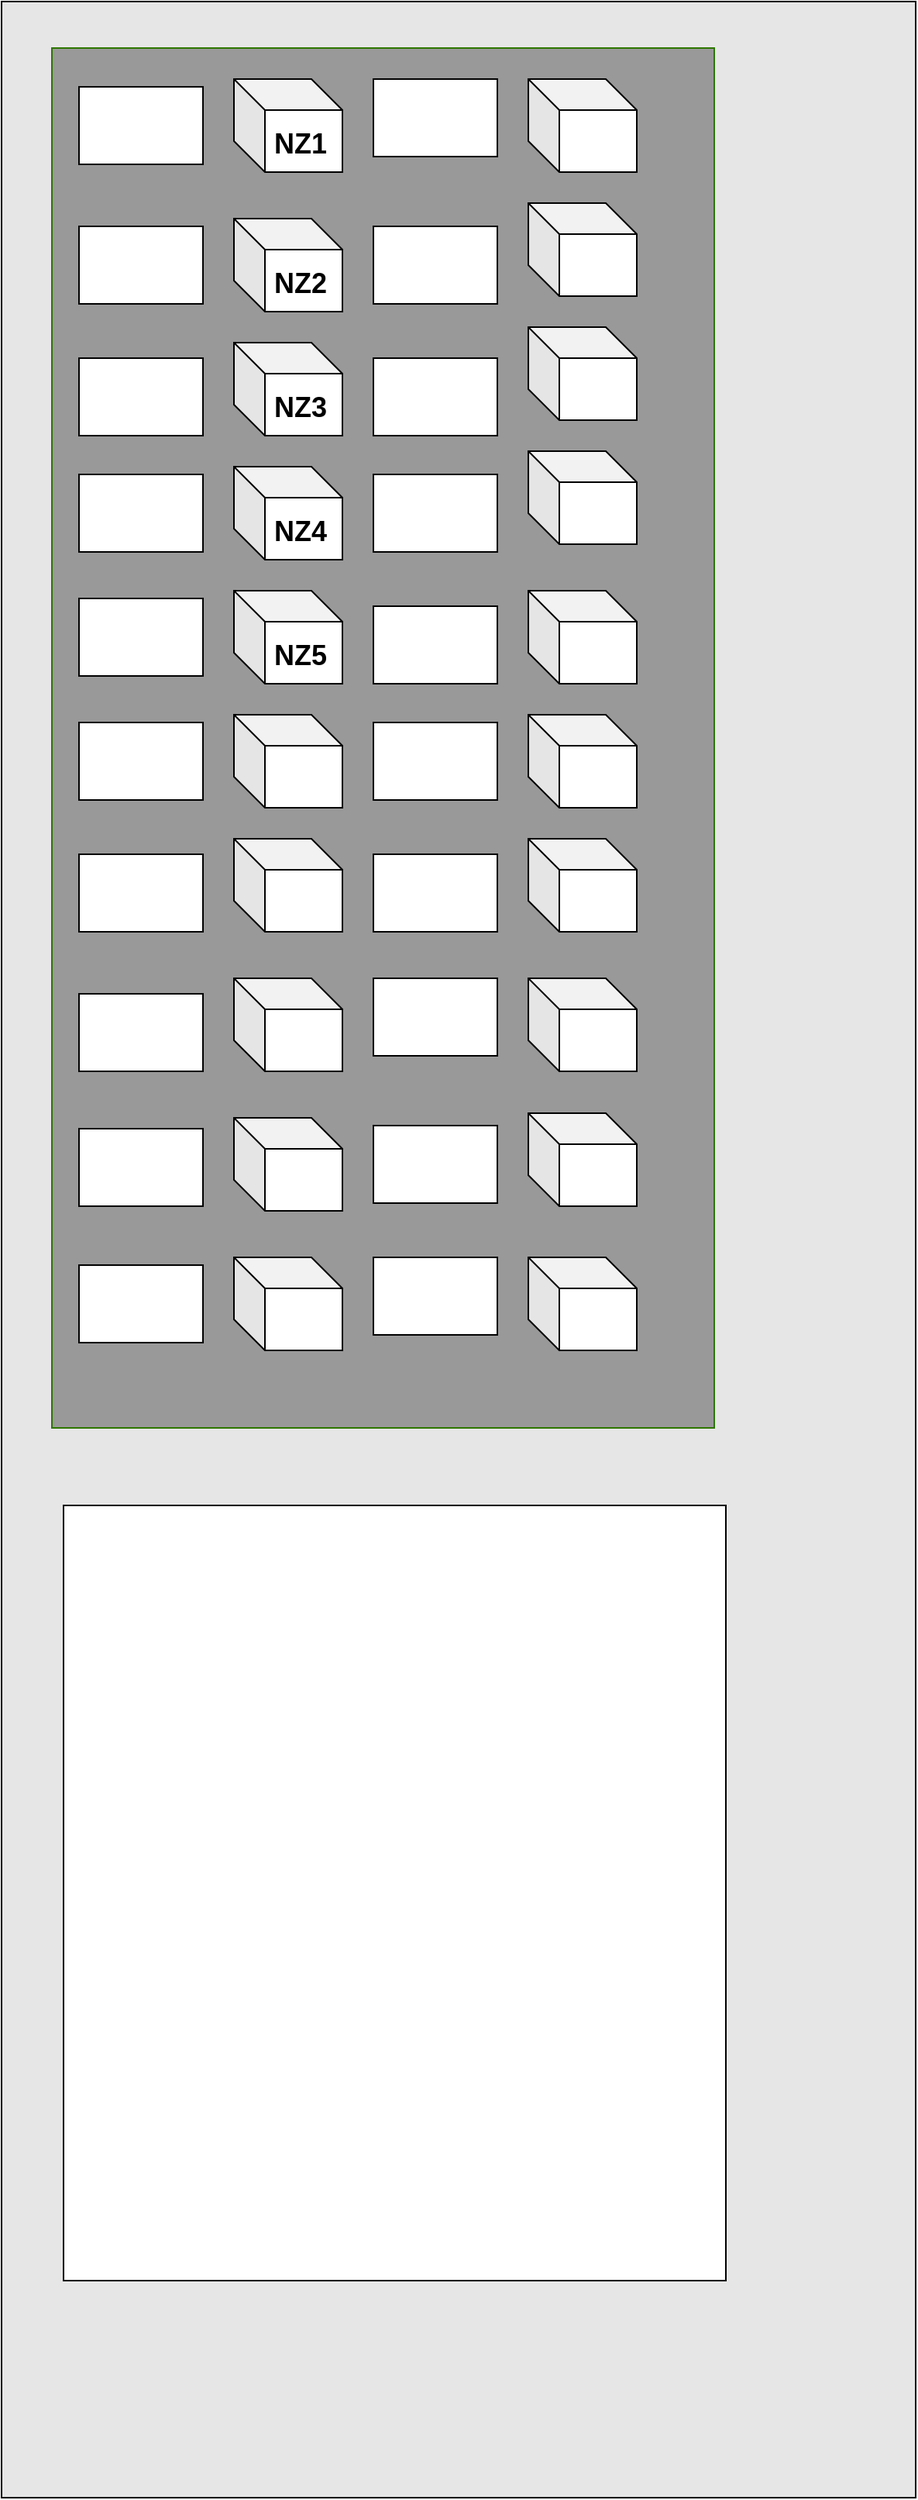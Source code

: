 <mxfile version="23.0.2" type="github">
  <diagram name="Page-1" id="a5WK_7i3G-UO_9n8uhxj">
    <mxGraphModel dx="1539" dy="886" grid="1" gridSize="10" guides="1" tooltips="1" connect="1" arrows="1" fold="1" page="1" pageScale="1" pageWidth="1169" pageHeight="827" math="0" shadow="0">
      <root>
        <mxCell id="0" />
        <mxCell id="1" parent="0" />
        <mxCell id="yenr2QHa6FFmZVCC8qa_-1" value="" style="rounded=0;whiteSpace=wrap;html=1;fontStyle=1;fillColor=#E6E6E6;" vertex="1" parent="1">
          <mxGeometry x="50" y="50" width="590" height="1610" as="geometry" />
        </mxCell>
        <mxCell id="yenr2QHa6FFmZVCC8qa_-2" value="" style="rounded=0;whiteSpace=wrap;html=1;fontStyle=1;fillColor=#999999;fontColor=#ffffff;strokeColor=#2D7600;" vertex="1" parent="1">
          <mxGeometry x="82.5" y="80" width="427.5" height="890" as="geometry" />
        </mxCell>
        <mxCell id="yenr2QHa6FFmZVCC8qa_-3" value="" style="rounded=0;whiteSpace=wrap;html=1;fontStyle=1" vertex="1" parent="1">
          <mxGeometry x="90" y="1020" width="427.5" height="500" as="geometry" />
        </mxCell>
        <mxCell id="yenr2QHa6FFmZVCC8qa_-10" value="" style="shape=cube;whiteSpace=wrap;html=1;boundedLbl=1;backgroundOutline=1;darkOpacity=0.05;darkOpacity2=0.1;fontStyle=1" vertex="1" parent="1">
          <mxGeometry x="390" y="100" width="70" height="60" as="geometry" />
        </mxCell>
        <mxCell id="yenr2QHa6FFmZVCC8qa_-11" value="" style="shape=cube;whiteSpace=wrap;html=1;boundedLbl=1;backgroundOutline=1;darkOpacity=0.05;darkOpacity2=0.1;fontStyle=1" vertex="1" parent="1">
          <mxGeometry x="390" y="340" width="70" height="60" as="geometry" />
        </mxCell>
        <mxCell id="yenr2QHa6FFmZVCC8qa_-12" value="" style="shape=cube;whiteSpace=wrap;html=1;boundedLbl=1;backgroundOutline=1;darkOpacity=0.05;darkOpacity2=0.1;fontStyle=1" vertex="1" parent="1">
          <mxGeometry x="390" y="260" width="70" height="60" as="geometry" />
        </mxCell>
        <mxCell id="yenr2QHa6FFmZVCC8qa_-13" value="" style="shape=cube;whiteSpace=wrap;html=1;boundedLbl=1;backgroundOutline=1;darkOpacity=0.05;darkOpacity2=0.1;fontStyle=1" vertex="1" parent="1">
          <mxGeometry x="390" y="180" width="70" height="60" as="geometry" />
        </mxCell>
        <mxCell id="yenr2QHa6FFmZVCC8qa_-15" value="" style="shape=cube;whiteSpace=wrap;html=1;boundedLbl=1;backgroundOutline=1;darkOpacity=0.05;darkOpacity2=0.1;fontStyle=1" vertex="1" parent="1">
          <mxGeometry x="200" y="190" width="70" height="60" as="geometry" />
        </mxCell>
        <mxCell id="yenr2QHa6FFmZVCC8qa_-16" value="" style="shape=cube;whiteSpace=wrap;html=1;boundedLbl=1;backgroundOutline=1;darkOpacity=0.05;darkOpacity2=0.1;fontStyle=1" vertex="1" parent="1">
          <mxGeometry x="390" y="510" width="70" height="60" as="geometry" />
        </mxCell>
        <mxCell id="yenr2QHa6FFmZVCC8qa_-17" value="" style="shape=cube;whiteSpace=wrap;html=1;boundedLbl=1;backgroundOutline=1;darkOpacity=0.05;darkOpacity2=0.1;fontStyle=1" vertex="1" parent="1">
          <mxGeometry x="390" y="430" width="70" height="60" as="geometry" />
        </mxCell>
        <mxCell id="yenr2QHa6FFmZVCC8qa_-18" value="" style="shape=cube;whiteSpace=wrap;html=1;boundedLbl=1;backgroundOutline=1;darkOpacity=0.05;darkOpacity2=0.1;fontStyle=1" vertex="1" parent="1">
          <mxGeometry x="200" y="270" width="70" height="60" as="geometry" />
        </mxCell>
        <mxCell id="yenr2QHa6FFmZVCC8qa_-19" value="" style="shape=cube;whiteSpace=wrap;html=1;boundedLbl=1;backgroundOutline=1;darkOpacity=0.05;darkOpacity2=0.1;fontStyle=1" vertex="1" parent="1">
          <mxGeometry x="200" y="350" width="70" height="60" as="geometry" />
        </mxCell>
        <mxCell id="yenr2QHa6FFmZVCC8qa_-20" value="" style="shape=cube;whiteSpace=wrap;html=1;boundedLbl=1;backgroundOutline=1;darkOpacity=0.05;darkOpacity2=0.1;fontStyle=1" vertex="1" parent="1">
          <mxGeometry x="200" y="430" width="70" height="60" as="geometry" />
        </mxCell>
        <mxCell id="yenr2QHa6FFmZVCC8qa_-21" value="" style="shape=cube;whiteSpace=wrap;html=1;boundedLbl=1;backgroundOutline=1;darkOpacity=0.05;darkOpacity2=0.1;fontStyle=1" vertex="1" parent="1">
          <mxGeometry x="200" y="510" width="70" height="60" as="geometry" />
        </mxCell>
        <mxCell id="yenr2QHa6FFmZVCC8qa_-22" value="" style="shape=cube;whiteSpace=wrap;html=1;boundedLbl=1;backgroundOutline=1;darkOpacity=0.05;darkOpacity2=0.1;fontStyle=1" vertex="1" parent="1">
          <mxGeometry x="200" y="100" width="70" height="60" as="geometry" />
        </mxCell>
        <mxCell id="yenr2QHa6FFmZVCC8qa_-25" value="" style="shape=cube;whiteSpace=wrap;html=1;boundedLbl=1;backgroundOutline=1;darkOpacity=0.05;darkOpacity2=0.1;fontStyle=1" vertex="1" parent="1">
          <mxGeometry x="390" y="590" width="70" height="60" as="geometry" />
        </mxCell>
        <mxCell id="yenr2QHa6FFmZVCC8qa_-26" value="" style="shape=cube;whiteSpace=wrap;html=1;boundedLbl=1;backgroundOutline=1;darkOpacity=0.05;darkOpacity2=0.1;fontStyle=1" vertex="1" parent="1">
          <mxGeometry x="390" y="680" width="70" height="60" as="geometry" />
        </mxCell>
        <mxCell id="yenr2QHa6FFmZVCC8qa_-27" value="" style="shape=cube;whiteSpace=wrap;html=1;boundedLbl=1;backgroundOutline=1;darkOpacity=0.05;darkOpacity2=0.1;fontStyle=1" vertex="1" parent="1">
          <mxGeometry x="390" y="767" width="70" height="60" as="geometry" />
        </mxCell>
        <mxCell id="yenr2QHa6FFmZVCC8qa_-28" value="" style="shape=cube;whiteSpace=wrap;html=1;boundedLbl=1;backgroundOutline=1;darkOpacity=0.05;darkOpacity2=0.1;fontStyle=1" vertex="1" parent="1">
          <mxGeometry x="390" y="860" width="70" height="60" as="geometry" />
        </mxCell>
        <mxCell id="yenr2QHa6FFmZVCC8qa_-29" value="" style="shape=cube;whiteSpace=wrap;html=1;boundedLbl=1;backgroundOutline=1;darkOpacity=0.05;darkOpacity2=0.1;fontStyle=1" vertex="1" parent="1">
          <mxGeometry x="200" y="590" width="70" height="60" as="geometry" />
        </mxCell>
        <mxCell id="yenr2QHa6FFmZVCC8qa_-30" value="" style="shape=cube;whiteSpace=wrap;html=1;boundedLbl=1;backgroundOutline=1;darkOpacity=0.05;darkOpacity2=0.1;fontStyle=1" vertex="1" parent="1">
          <mxGeometry x="200" y="680" width="70" height="60" as="geometry" />
        </mxCell>
        <mxCell id="yenr2QHa6FFmZVCC8qa_-31" value="" style="shape=cube;whiteSpace=wrap;html=1;boundedLbl=1;backgroundOutline=1;darkOpacity=0.05;darkOpacity2=0.1;fontStyle=1" vertex="1" parent="1">
          <mxGeometry x="200" y="770" width="70" height="60" as="geometry" />
        </mxCell>
        <mxCell id="yenr2QHa6FFmZVCC8qa_-32" value="" style="shape=cube;whiteSpace=wrap;html=1;boundedLbl=1;backgroundOutline=1;darkOpacity=0.05;darkOpacity2=0.1;fontStyle=1" vertex="1" parent="1">
          <mxGeometry x="200" y="860" width="70" height="60" as="geometry" />
        </mxCell>
        <mxCell id="yenr2QHa6FFmZVCC8qa_-33" value="" style="rounded=0;whiteSpace=wrap;html=1;fontStyle=1" vertex="1" parent="1">
          <mxGeometry x="290" y="100" width="80" height="50" as="geometry" />
        </mxCell>
        <mxCell id="yenr2QHa6FFmZVCC8qa_-34" value="" style="rounded=0;whiteSpace=wrap;html=1;fontStyle=1" vertex="1" parent="1">
          <mxGeometry x="290" y="195" width="80" height="50" as="geometry" />
        </mxCell>
        <mxCell id="yenr2QHa6FFmZVCC8qa_-35" value="" style="rounded=0;whiteSpace=wrap;html=1;fontStyle=1" vertex="1" parent="1">
          <mxGeometry x="290" y="280" width="80" height="50" as="geometry" />
        </mxCell>
        <mxCell id="yenr2QHa6FFmZVCC8qa_-36" value="" style="rounded=0;whiteSpace=wrap;html=1;fontStyle=1" vertex="1" parent="1">
          <mxGeometry x="290" y="355" width="80" height="50" as="geometry" />
        </mxCell>
        <mxCell id="yenr2QHa6FFmZVCC8qa_-37" value="" style="rounded=0;whiteSpace=wrap;html=1;fontStyle=1" vertex="1" parent="1">
          <mxGeometry x="290" y="440" width="80" height="50" as="geometry" />
        </mxCell>
        <mxCell id="yenr2QHa6FFmZVCC8qa_-38" value="" style="rounded=0;whiteSpace=wrap;html=1;fontStyle=1" vertex="1" parent="1">
          <mxGeometry x="290" y="515" width="80" height="50" as="geometry" />
        </mxCell>
        <mxCell id="yenr2QHa6FFmZVCC8qa_-39" value="" style="rounded=0;whiteSpace=wrap;html=1;fontStyle=1" vertex="1" parent="1">
          <mxGeometry x="290" y="600" width="80" height="50" as="geometry" />
        </mxCell>
        <mxCell id="yenr2QHa6FFmZVCC8qa_-40" value="" style="rounded=0;whiteSpace=wrap;html=1;fontStyle=1" vertex="1" parent="1">
          <mxGeometry x="290" y="680" width="80" height="50" as="geometry" />
        </mxCell>
        <mxCell id="yenr2QHa6FFmZVCC8qa_-41" value="" style="rounded=0;whiteSpace=wrap;html=1;fontStyle=1" vertex="1" parent="1">
          <mxGeometry x="290" y="775" width="80" height="50" as="geometry" />
        </mxCell>
        <mxCell id="yenr2QHa6FFmZVCC8qa_-42" value="" style="rounded=0;whiteSpace=wrap;html=1;fontStyle=1" vertex="1" parent="1">
          <mxGeometry x="290" y="860" width="80" height="50" as="geometry" />
        </mxCell>
        <mxCell id="yenr2QHa6FFmZVCC8qa_-43" value="" style="rounded=0;whiteSpace=wrap;html=1;fontStyle=1" vertex="1" parent="1">
          <mxGeometry x="100" y="105" width="80" height="50" as="geometry" />
        </mxCell>
        <mxCell id="yenr2QHa6FFmZVCC8qa_-44" value="" style="rounded=0;whiteSpace=wrap;html=1;fontStyle=1" vertex="1" parent="1">
          <mxGeometry x="100" y="195" width="80" height="50" as="geometry" />
        </mxCell>
        <mxCell id="yenr2QHa6FFmZVCC8qa_-45" value="" style="rounded=0;whiteSpace=wrap;html=1;fontStyle=1" vertex="1" parent="1">
          <mxGeometry x="100" y="280" width="80" height="50" as="geometry" />
        </mxCell>
        <mxCell id="yenr2QHa6FFmZVCC8qa_-46" value="" style="rounded=0;whiteSpace=wrap;html=1;fontStyle=1" vertex="1" parent="1">
          <mxGeometry x="100" y="355" width="80" height="50" as="geometry" />
        </mxCell>
        <mxCell id="yenr2QHa6FFmZVCC8qa_-47" value="" style="rounded=0;whiteSpace=wrap;html=1;fontStyle=1" vertex="1" parent="1">
          <mxGeometry x="100" y="435" width="80" height="50" as="geometry" />
        </mxCell>
        <mxCell id="yenr2QHa6FFmZVCC8qa_-48" value="" style="rounded=0;whiteSpace=wrap;html=1;fontStyle=1" vertex="1" parent="1">
          <mxGeometry x="100" y="515" width="80" height="50" as="geometry" />
        </mxCell>
        <mxCell id="yenr2QHa6FFmZVCC8qa_-49" value="" style="rounded=0;whiteSpace=wrap;html=1;fontStyle=1" vertex="1" parent="1">
          <mxGeometry x="100" y="600" width="80" height="50" as="geometry" />
        </mxCell>
        <mxCell id="yenr2QHa6FFmZVCC8qa_-50" value="" style="rounded=0;whiteSpace=wrap;html=1;fontStyle=1" vertex="1" parent="1">
          <mxGeometry x="100" y="690" width="80" height="50" as="geometry" />
        </mxCell>
        <mxCell id="yenr2QHa6FFmZVCC8qa_-51" value="" style="rounded=0;whiteSpace=wrap;html=1;fontStyle=1" vertex="1" parent="1">
          <mxGeometry x="100" y="777" width="80" height="50" as="geometry" />
        </mxCell>
        <mxCell id="yenr2QHa6FFmZVCC8qa_-52" value="" style="rounded=0;whiteSpace=wrap;html=1;fontStyle=1" vertex="1" parent="1">
          <mxGeometry x="100" y="865" width="80" height="50" as="geometry" />
        </mxCell>
        <mxCell id="yenr2QHa6FFmZVCC8qa_-56" value="&lt;font style=&quot;font-size: 18px;&quot;&gt;NZ1&lt;/font&gt;" style="text;strokeColor=none;fillColor=none;spacingLeft=4;spacingRight=4;overflow=hidden;rotatable=0;points=[[0,0.5],[1,0.5]];portConstraint=eastwest;fontSize=12;whiteSpace=wrap;html=1;fontStyle=1;strokeWidth=5;" vertex="1" parent="1">
          <mxGeometry x="220" y="125" width="50" height="35" as="geometry" />
        </mxCell>
        <mxCell id="yenr2QHa6FFmZVCC8qa_-57" value="&lt;font style=&quot;font-size: 18px;&quot;&gt;NZ2&lt;br&gt;&lt;br&gt;&lt;/font&gt;" style="text;strokeColor=none;fillColor=none;spacingLeft=4;spacingRight=4;overflow=hidden;rotatable=0;points=[[0,0.5],[1,0.5]];portConstraint=eastwest;fontSize=12;whiteSpace=wrap;html=1;fontStyle=1;strokeWidth=5;" vertex="1" parent="1">
          <mxGeometry x="220" y="215" width="50" height="35" as="geometry" />
        </mxCell>
        <mxCell id="yenr2QHa6FFmZVCC8qa_-58" value="&lt;font style=&quot;font-size: 18px;&quot;&gt;NZ3&lt;br&gt;&lt;br&gt;&lt;br&gt;&lt;/font&gt;" style="text;strokeColor=none;fillColor=none;spacingLeft=4;spacingRight=4;overflow=hidden;rotatable=0;points=[[0,0.5],[1,0.5]];portConstraint=eastwest;fontSize=12;whiteSpace=wrap;html=1;fontStyle=1;strokeWidth=5;" vertex="1" parent="1">
          <mxGeometry x="220" y="295" width="50" height="35" as="geometry" />
        </mxCell>
        <mxCell id="yenr2QHa6FFmZVCC8qa_-59" value="&lt;font style=&quot;font-size: 18px;&quot;&gt;NZ4&lt;br&gt;&lt;br&gt;&lt;br&gt;&lt;br&gt;&lt;/font&gt;" style="text;strokeColor=none;fillColor=none;spacingLeft=4;spacingRight=4;overflow=hidden;rotatable=0;points=[[0,0.5],[1,0.5]];portConstraint=eastwest;fontSize=12;whiteSpace=wrap;html=1;fontStyle=1;strokeWidth=5;" vertex="1" parent="1">
          <mxGeometry x="220" y="375" width="50" height="35" as="geometry" />
        </mxCell>
        <mxCell id="yenr2QHa6FFmZVCC8qa_-60" value="&lt;font style=&quot;font-size: 18px;&quot;&gt;NZ5&lt;br&gt;&lt;br&gt;&lt;br&gt;&lt;br&gt;&lt;/font&gt;" style="text;strokeColor=none;fillColor=none;spacingLeft=4;spacingRight=4;overflow=hidden;rotatable=0;points=[[0,0.5],[1,0.5]];portConstraint=eastwest;fontSize=12;whiteSpace=wrap;html=1;fontStyle=1;strokeWidth=5;" vertex="1" parent="1">
          <mxGeometry x="220" y="455" width="50" height="35" as="geometry" />
        </mxCell>
        <mxCell id="yenr2QHa6FFmZVCC8qa_-61" value="&lt;font style=&quot;font-size: 18px;&quot;&gt;&lt;br&gt;&lt;/font&gt;" style="text;strokeColor=none;fillColor=none;spacingLeft=4;spacingRight=4;overflow=hidden;rotatable=0;points=[[0,0.5],[1,0.5]];portConstraint=eastwest;fontSize=12;whiteSpace=wrap;html=1;fontStyle=1;strokeWidth=5;" vertex="1" parent="1">
          <mxGeometry x="220" y="535" width="50" height="35" as="geometry" />
        </mxCell>
      </root>
    </mxGraphModel>
  </diagram>
</mxfile>
